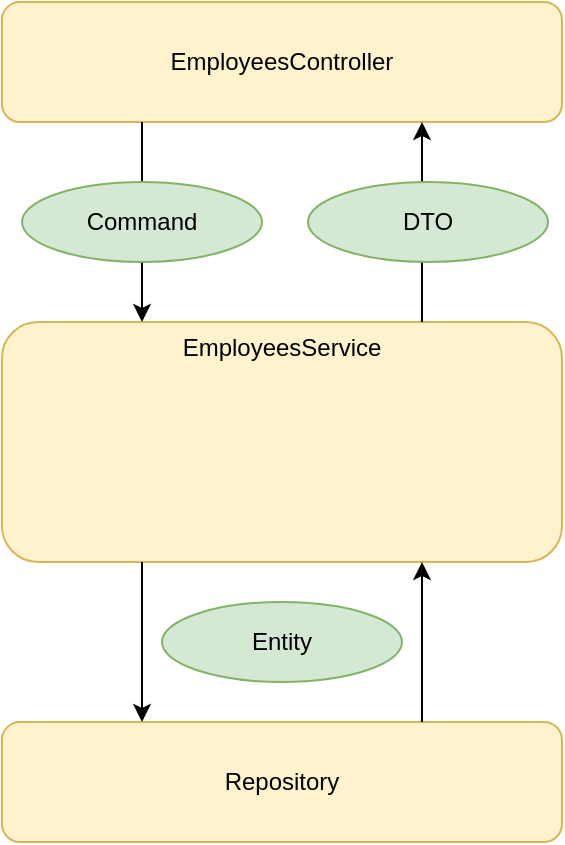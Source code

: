 <mxfile version="12.5.6" type="device"><diagram id="B5pdbzM7uRNbntAviWqn" name="Page-1"><mxGraphModel dx="1422" dy="883" grid="1" gridSize="10" guides="1" tooltips="1" connect="1" arrows="1" fold="1" page="1" pageScale="1" pageWidth="827" pageHeight="1169" math="0" shadow="0"><root><mxCell id="0"/><mxCell id="1" parent="0"/><mxCell id="oQR4bGVHTm-JCdTv-hvS-1" value="EmployeesController" style="rounded=1;whiteSpace=wrap;html=1;fillColor=#fff2cc;strokeColor=#d6b656;" parent="1" vertex="1"><mxGeometry x="200" y="80" width="280" height="60" as="geometry"/></mxCell><mxCell id="oQR4bGVHTm-JCdTv-hvS-2" value="EmployeesService" style="rounded=1;whiteSpace=wrap;html=1;fillColor=#fff2cc;strokeColor=#d6b656;labelPosition=center;verticalLabelPosition=top;align=center;verticalAlign=bottom;spacing=-20;" parent="1" vertex="1"><mxGeometry x="200" y="240" width="280" height="120" as="geometry"/></mxCell><mxCell id="oQR4bGVHTm-JCdTv-hvS-3" value="" style="endArrow=classic;html=1;exitX=0.25;exitY=1;exitDx=0;exitDy=0;entryX=0.25;entryY=0;entryDx=0;entryDy=0;" parent="1" source="oQR4bGVHTm-JCdTv-hvS-1" target="oQR4bGVHTm-JCdTv-hvS-2" edge="1"><mxGeometry width="50" height="50" relative="1" as="geometry"><mxPoint x="220" y="370" as="sourcePoint"/><mxPoint x="270" y="320" as="targetPoint"/></mxGeometry></mxCell><mxCell id="oQR4bGVHTm-JCdTv-hvS-4" value="Command" style="ellipse;whiteSpace=wrap;html=1;fillColor=#d5e8d4;strokeColor=#82b366;" parent="1" vertex="1"><mxGeometry x="210" y="170" width="120" height="40" as="geometry"/></mxCell><mxCell id="oQR4bGVHTm-JCdTv-hvS-5" value="" style="endArrow=classic;html=1;exitX=0.75;exitY=0;exitDx=0;exitDy=0;entryX=0.75;entryY=1;entryDx=0;entryDy=0;" parent="1" source="oQR4bGVHTm-JCdTv-hvS-2" target="oQR4bGVHTm-JCdTv-hvS-1" edge="1"><mxGeometry width="50" height="50" relative="1" as="geometry"><mxPoint x="265" y="150" as="sourcePoint"/><mxPoint x="265" y="250" as="targetPoint"/></mxGeometry></mxCell><mxCell id="oQR4bGVHTm-JCdTv-hvS-6" value="DTO" style="ellipse;whiteSpace=wrap;html=1;fillColor=#d5e8d4;strokeColor=#82b366;" parent="1" vertex="1"><mxGeometry x="353" y="170" width="120" height="40" as="geometry"/></mxCell><mxCell id="JFhiA9ZaS3ldZzm4jfkE-1" value="Repository" style="rounded=1;whiteSpace=wrap;html=1;fillColor=#fff2cc;strokeColor=#d6b656;" vertex="1" parent="1"><mxGeometry x="200" y="440" width="280" height="60" as="geometry"/></mxCell><mxCell id="JFhiA9ZaS3ldZzm4jfkE-2" value="" style="endArrow=classic;html=1;entryX=0.25;entryY=0;entryDx=0;entryDy=0;exitX=0.25;exitY=1;exitDx=0;exitDy=0;" edge="1" parent="1" source="oQR4bGVHTm-JCdTv-hvS-2" target="JFhiA9ZaS3ldZzm4jfkE-1"><mxGeometry width="50" height="50" relative="1" as="geometry"><mxPoint x="280" y="150" as="sourcePoint"/><mxPoint x="280" y="250" as="targetPoint"/></mxGeometry></mxCell><mxCell id="oQR4bGVHTm-JCdTv-hvS-7" value="Entity" style="ellipse;whiteSpace=wrap;html=1;fillColor=#d5e8d4;strokeColor=#82b366;" parent="1" vertex="1"><mxGeometry x="280" y="380" width="120" height="40" as="geometry"/></mxCell><mxCell id="JFhiA9ZaS3ldZzm4jfkE-4" value="" style="endArrow=classic;html=1;entryX=0.75;entryY=1;entryDx=0;entryDy=0;exitX=0.75;exitY=0;exitDx=0;exitDy=0;" edge="1" parent="1" source="JFhiA9ZaS3ldZzm4jfkE-1" target="oQR4bGVHTm-JCdTv-hvS-2"><mxGeometry width="50" height="50" relative="1" as="geometry"><mxPoint x="360" y="430" as="sourcePoint"/><mxPoint x="290" y="260" as="targetPoint"/></mxGeometry></mxCell></root></mxGraphModel></diagram></mxfile>